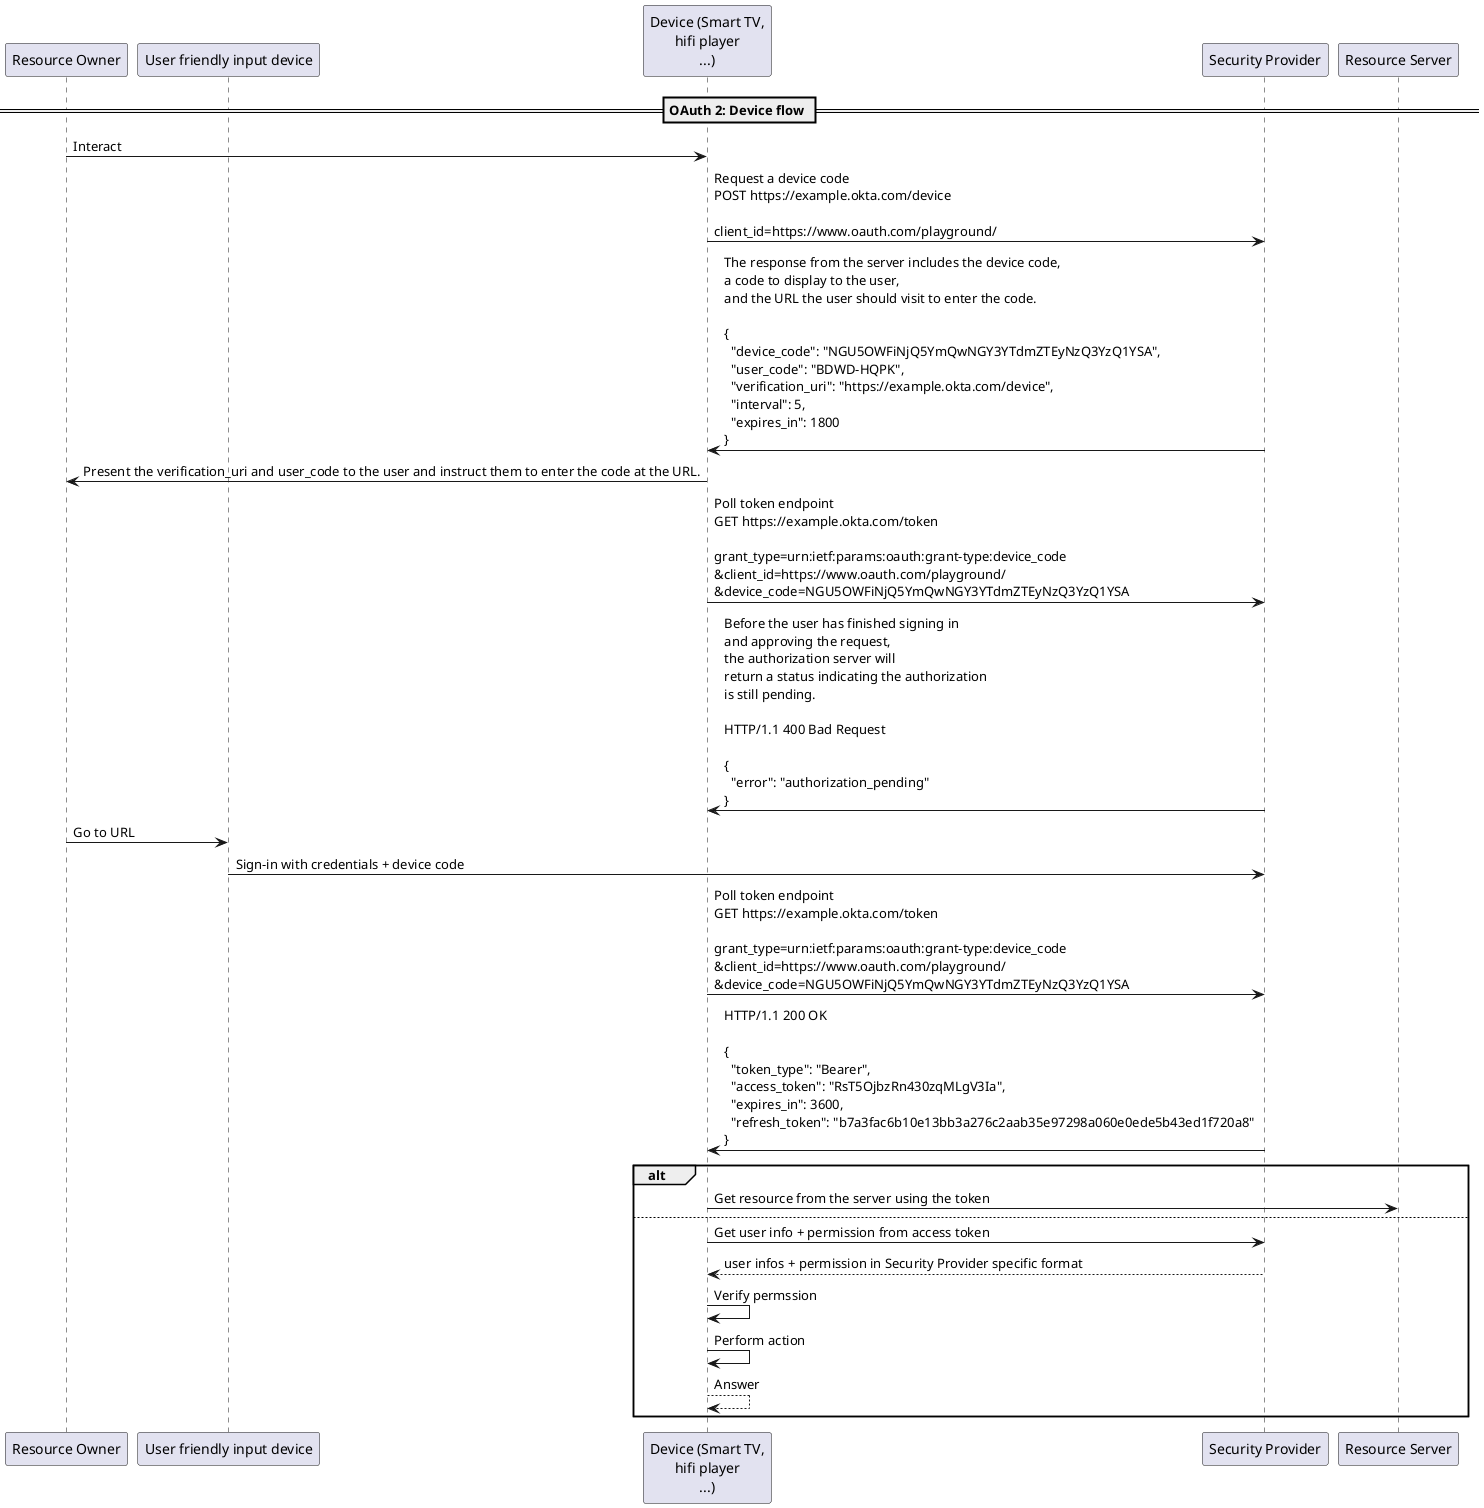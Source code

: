 ' https://www.oauth.com/playground/

@startuml
participant "Resource Owner" as RO
participant "User friendly input device" as UFD 
participant "Device (Smart TV,\nhifi player\n...)" as D 
participant "Security Provider" as SP 
participant "Resource Server" as RS 


== OAuth 2: Device flow ==


RO -> D: Interact 
D -> SP: Request a device code\nPOST https://example.okta.com/device\n\nclient_id=https://www.oauth.com/playground/
SP -> D: The response from the server includes the device code,\na code to display to the user,\nand the URL the user should visit to enter the code.\n\n{ \n  "device_code": "NGU5OWFiNjQ5YmQwNGY3YTdmZTEyNzQ3YzQ1YSA", \n  "user_code": "BDWD-HQPK", \n  "verification_uri": "https://example.okta.com/device", \n  "interval": 5, \n  "expires_in": 1800 \n}

D -> RO: Present the verification_uri and user_code to the user and instruct them to enter the code at the URL. 


D -> SP:  Poll token endpoint\nGET https://example.okta.com/token \n \ngrant_type=urn:ietf:params:oauth:grant-type:device_code \n&client_id=https://www.oauth.com/playground/ \n&device_code=NGU5OWFiNjQ5YmQwNGY3YTdmZTEyNzQ3YzQ1YSA
SP -> D:  Before the user has finished signing in\nand approving the request,\nthe authorization server will\nreturn a status indicating the authorization\nis still pending. \n\nHTTP/1.1 400 Bad Request \n \n{ \n  "error": "authorization_pending" \n}

RO -> UFD: Go to URL
UFD -> SP: Sign-in with credentials + device code

D -> SP:  Poll token endpoint\nGET https://example.okta.com/token \n \ngrant_type=urn:ietf:params:oauth:grant-type:device_code \n&client_id=https://www.oauth.com/playground/ \n&device_code=NGU5OWFiNjQ5YmQwNGY3YTdmZTEyNzQ3YzQ1YSA
SP -> D:  HTTP/1.1 200 OK \n \n{ \n  "token_type": "Bearer", \n  "access_token": "RsT5OjbzRn430zqMLgV3Ia", \n  "expires_in": 3600, \n  "refresh_token": "b7a3fac6b10e13bb3a276c2aab35e97298a060e0ede5b43ed1f720a8" \n}
alt
D -> RS: Get resource from the server using the token
else
D -> SP: Get user info + permission from access token
SP --> D: user infos + permission in Security Provider specific format
D -> D: Verify permssion 
D -> D: Perform action
D --> D: Answer
end

' Match exactly https://www.oauth.com/playground/device-code.html
